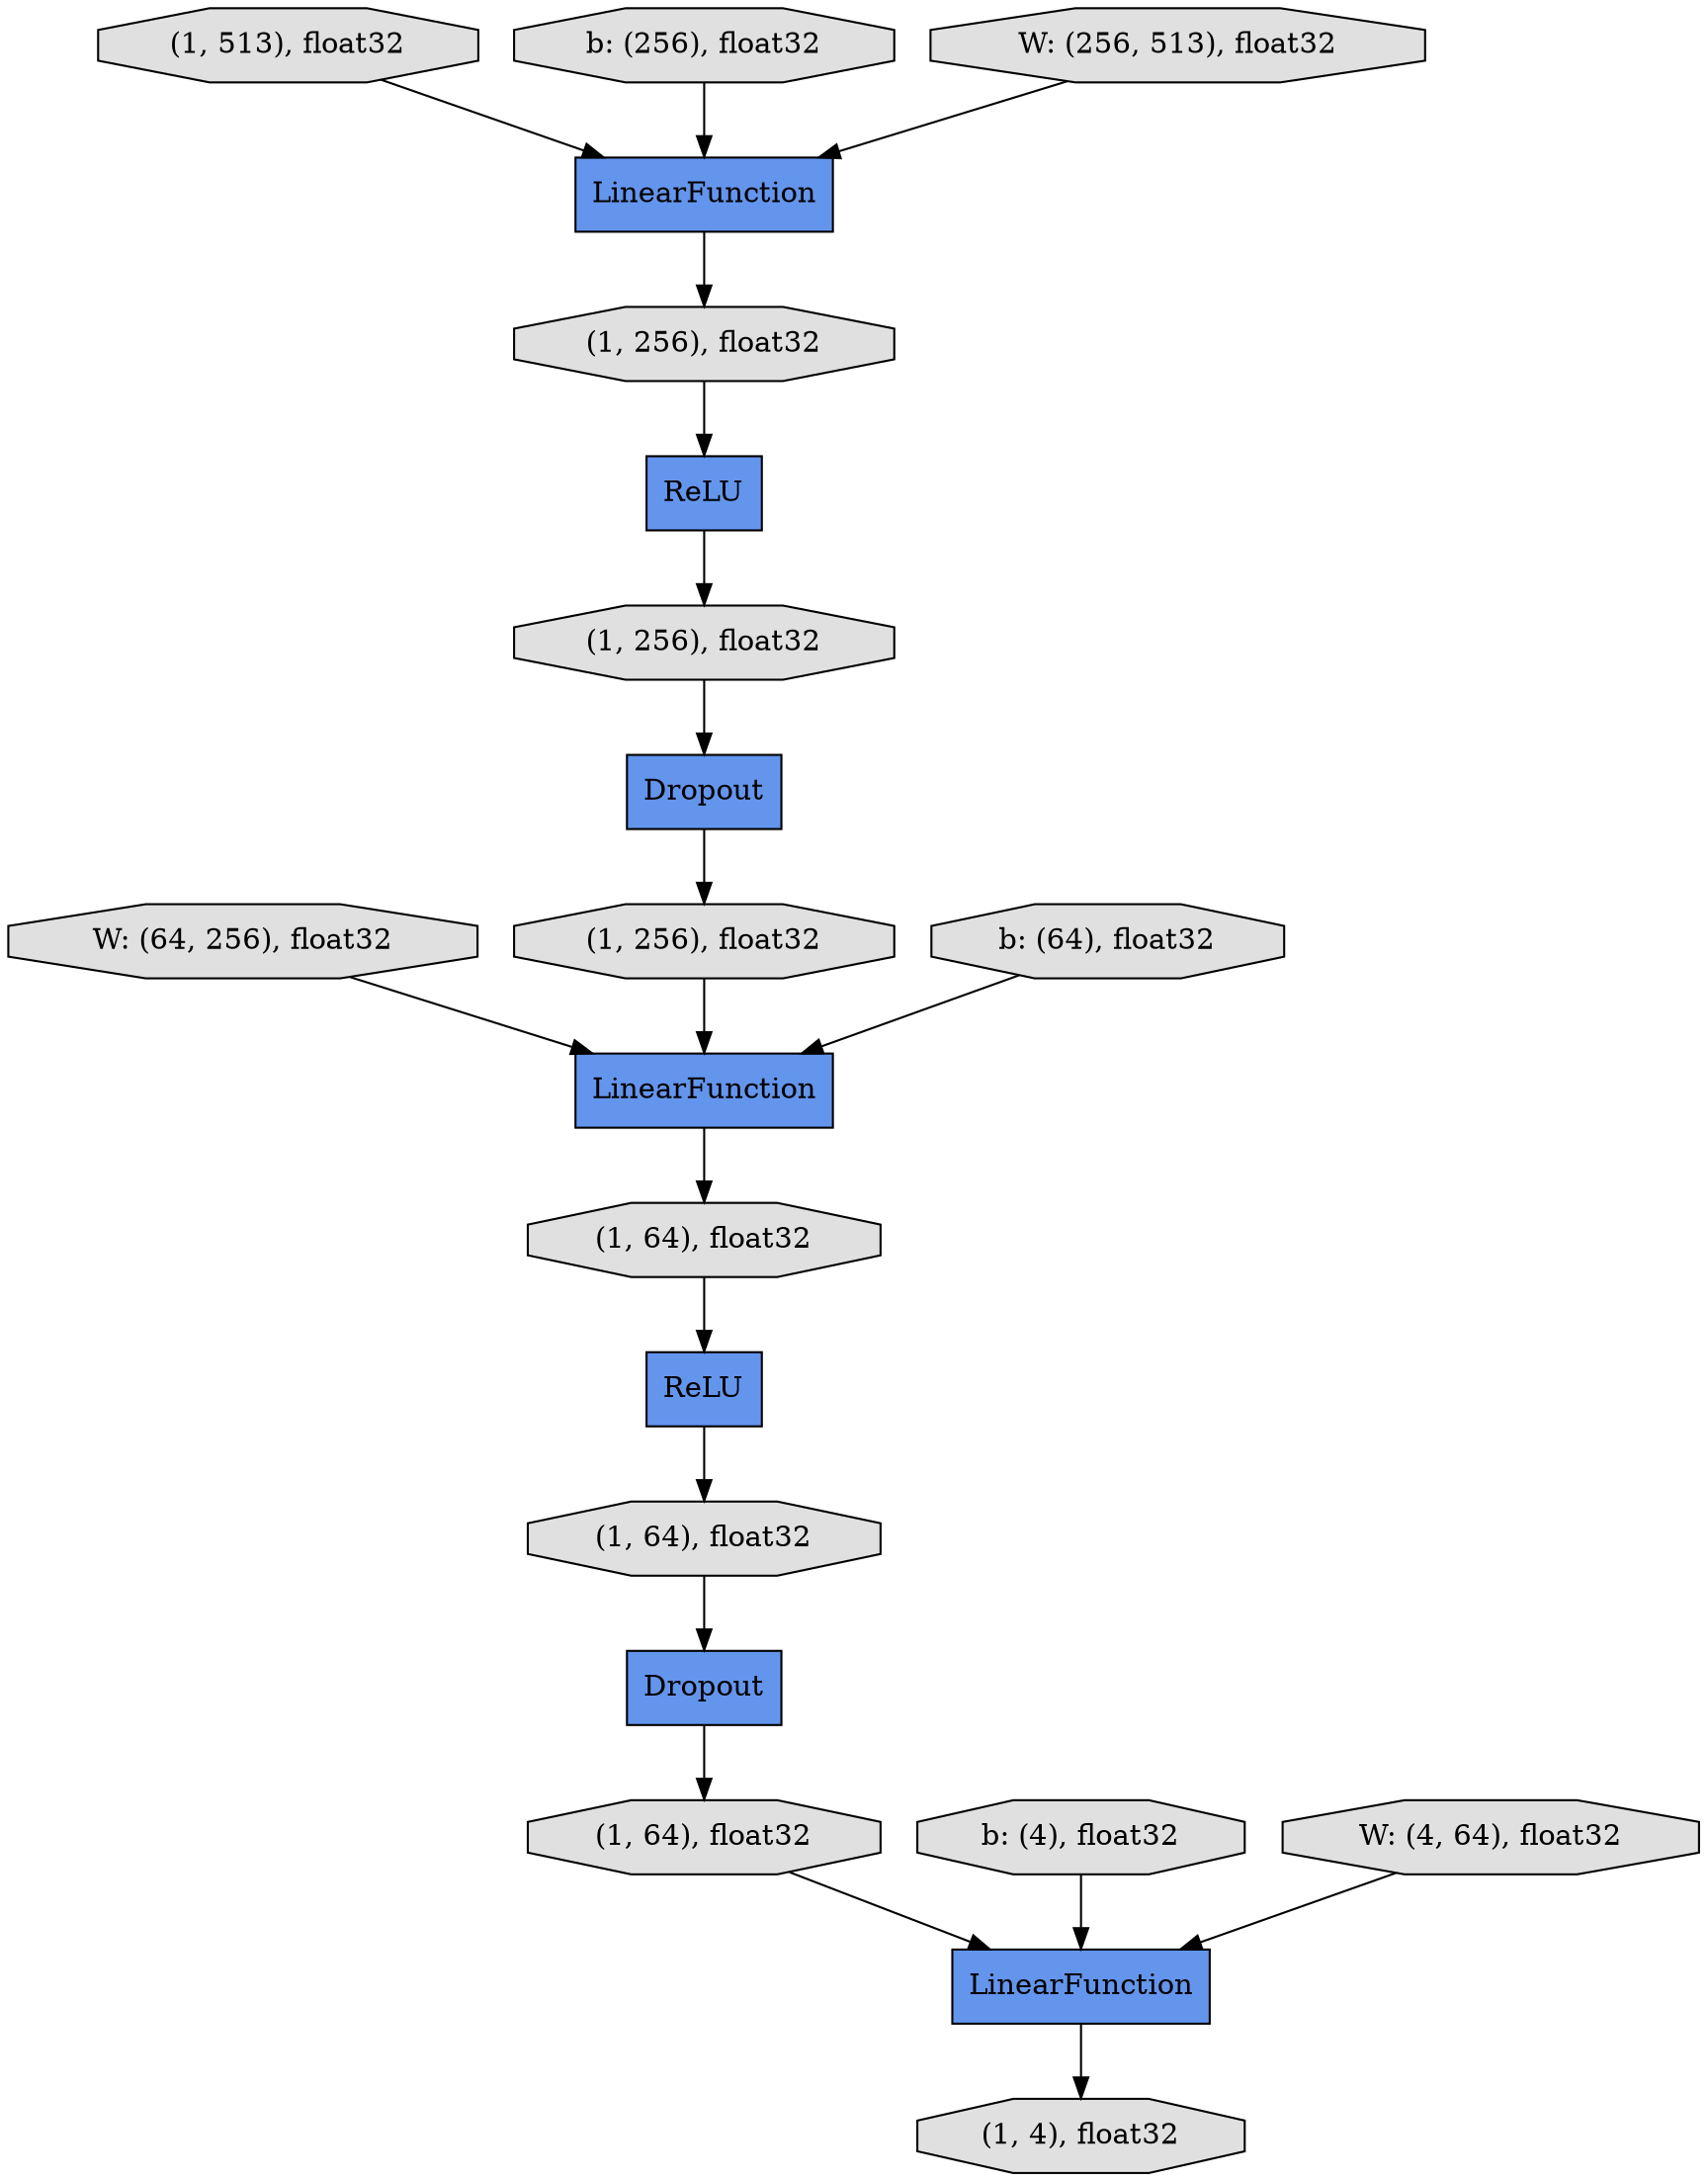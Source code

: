 digraph graphname{rankdir=TB;4814538848 [label="W: (64, 256), float32",shape="octagon",fillcolor="#E0E0E0",style="filled"];5036552320 [label="(1, 256), float32",shape="octagon",fillcolor="#E0E0E0",style="filled"];4814463104 [label="(1, 513), float32",shape="octagon",fillcolor="#E0E0E0",style="filled"];5036552432 [label="Dropout",shape="record",fillcolor="#6495ED",style="filled"];5036552488 [label="(1, 64), float32",shape="octagon",fillcolor="#E0E0E0",style="filled"];4814537000 [label="b: (64), float32",shape="octagon",fillcolor="#E0E0E0",style="filled"];4814463272 [label="ReLU",shape="record",fillcolor="#6495ED",style="filled"];5036552600 [label="LinearFunction",shape="record",fillcolor="#6495ED",style="filled"];5036552712 [label="(1, 64), float32",shape="octagon",fillcolor="#E0E0E0",style="filled"];4814463664 [label="b: (4), float32",shape="octagon",fillcolor="#E0E0E0",style="filled"];5036552992 [label="(1, 64), float32",shape="octagon",fillcolor="#E0E0E0",style="filled"];4814463832 [label="LinearFunction",shape="record",fillcolor="#6495ED",style="filled"];4814539688 [label="b: (256), float32",shape="octagon",fillcolor="#E0E0E0",style="filled"];5036553160 [label="(1, 4), float32",shape="octagon",fillcolor="#E0E0E0",style="filled"];4814464224 [label="W: (4, 64), float32",shape="octagon",fillcolor="#E0E0E0",style="filled"];4814540136 [label="W: (256, 513), float32",shape="octagon",fillcolor="#E0E0E0",style="filled"];4814466576 [label="Dropout",shape="record",fillcolor="#6495ED",style="filled"];4814466632 [label="(1, 256), float32",shape="octagon",fillcolor="#E0E0E0",style="filled"];4814466800 [label="(1, 256), float32",shape="octagon",fillcolor="#E0E0E0",style="filled"];4814466912 [label="LinearFunction",shape="record",fillcolor="#6495ED",style="filled"];4814467024 [label="ReLU",shape="record",fillcolor="#6495ED",style="filled"];4814539688 -> 4814463832;4814537000 -> 4814466912;5036552992 -> 5036552600;5036552712 -> 5036552432;4814463272 -> 4814466800;5036552320 -> 4814466912;4814464224 -> 5036552600;4814466632 -> 4814463272;4814463104 -> 4814463832;4814467024 -> 5036552712;4814466800 -> 4814466576;4814540136 -> 4814463832;5036552488 -> 4814467024;4814466912 -> 5036552488;4814466576 -> 5036552320;4814463832 -> 4814466632;5036552432 -> 5036552992;4814538848 -> 4814466912;4814463664 -> 5036552600;5036552600 -> 5036553160;}